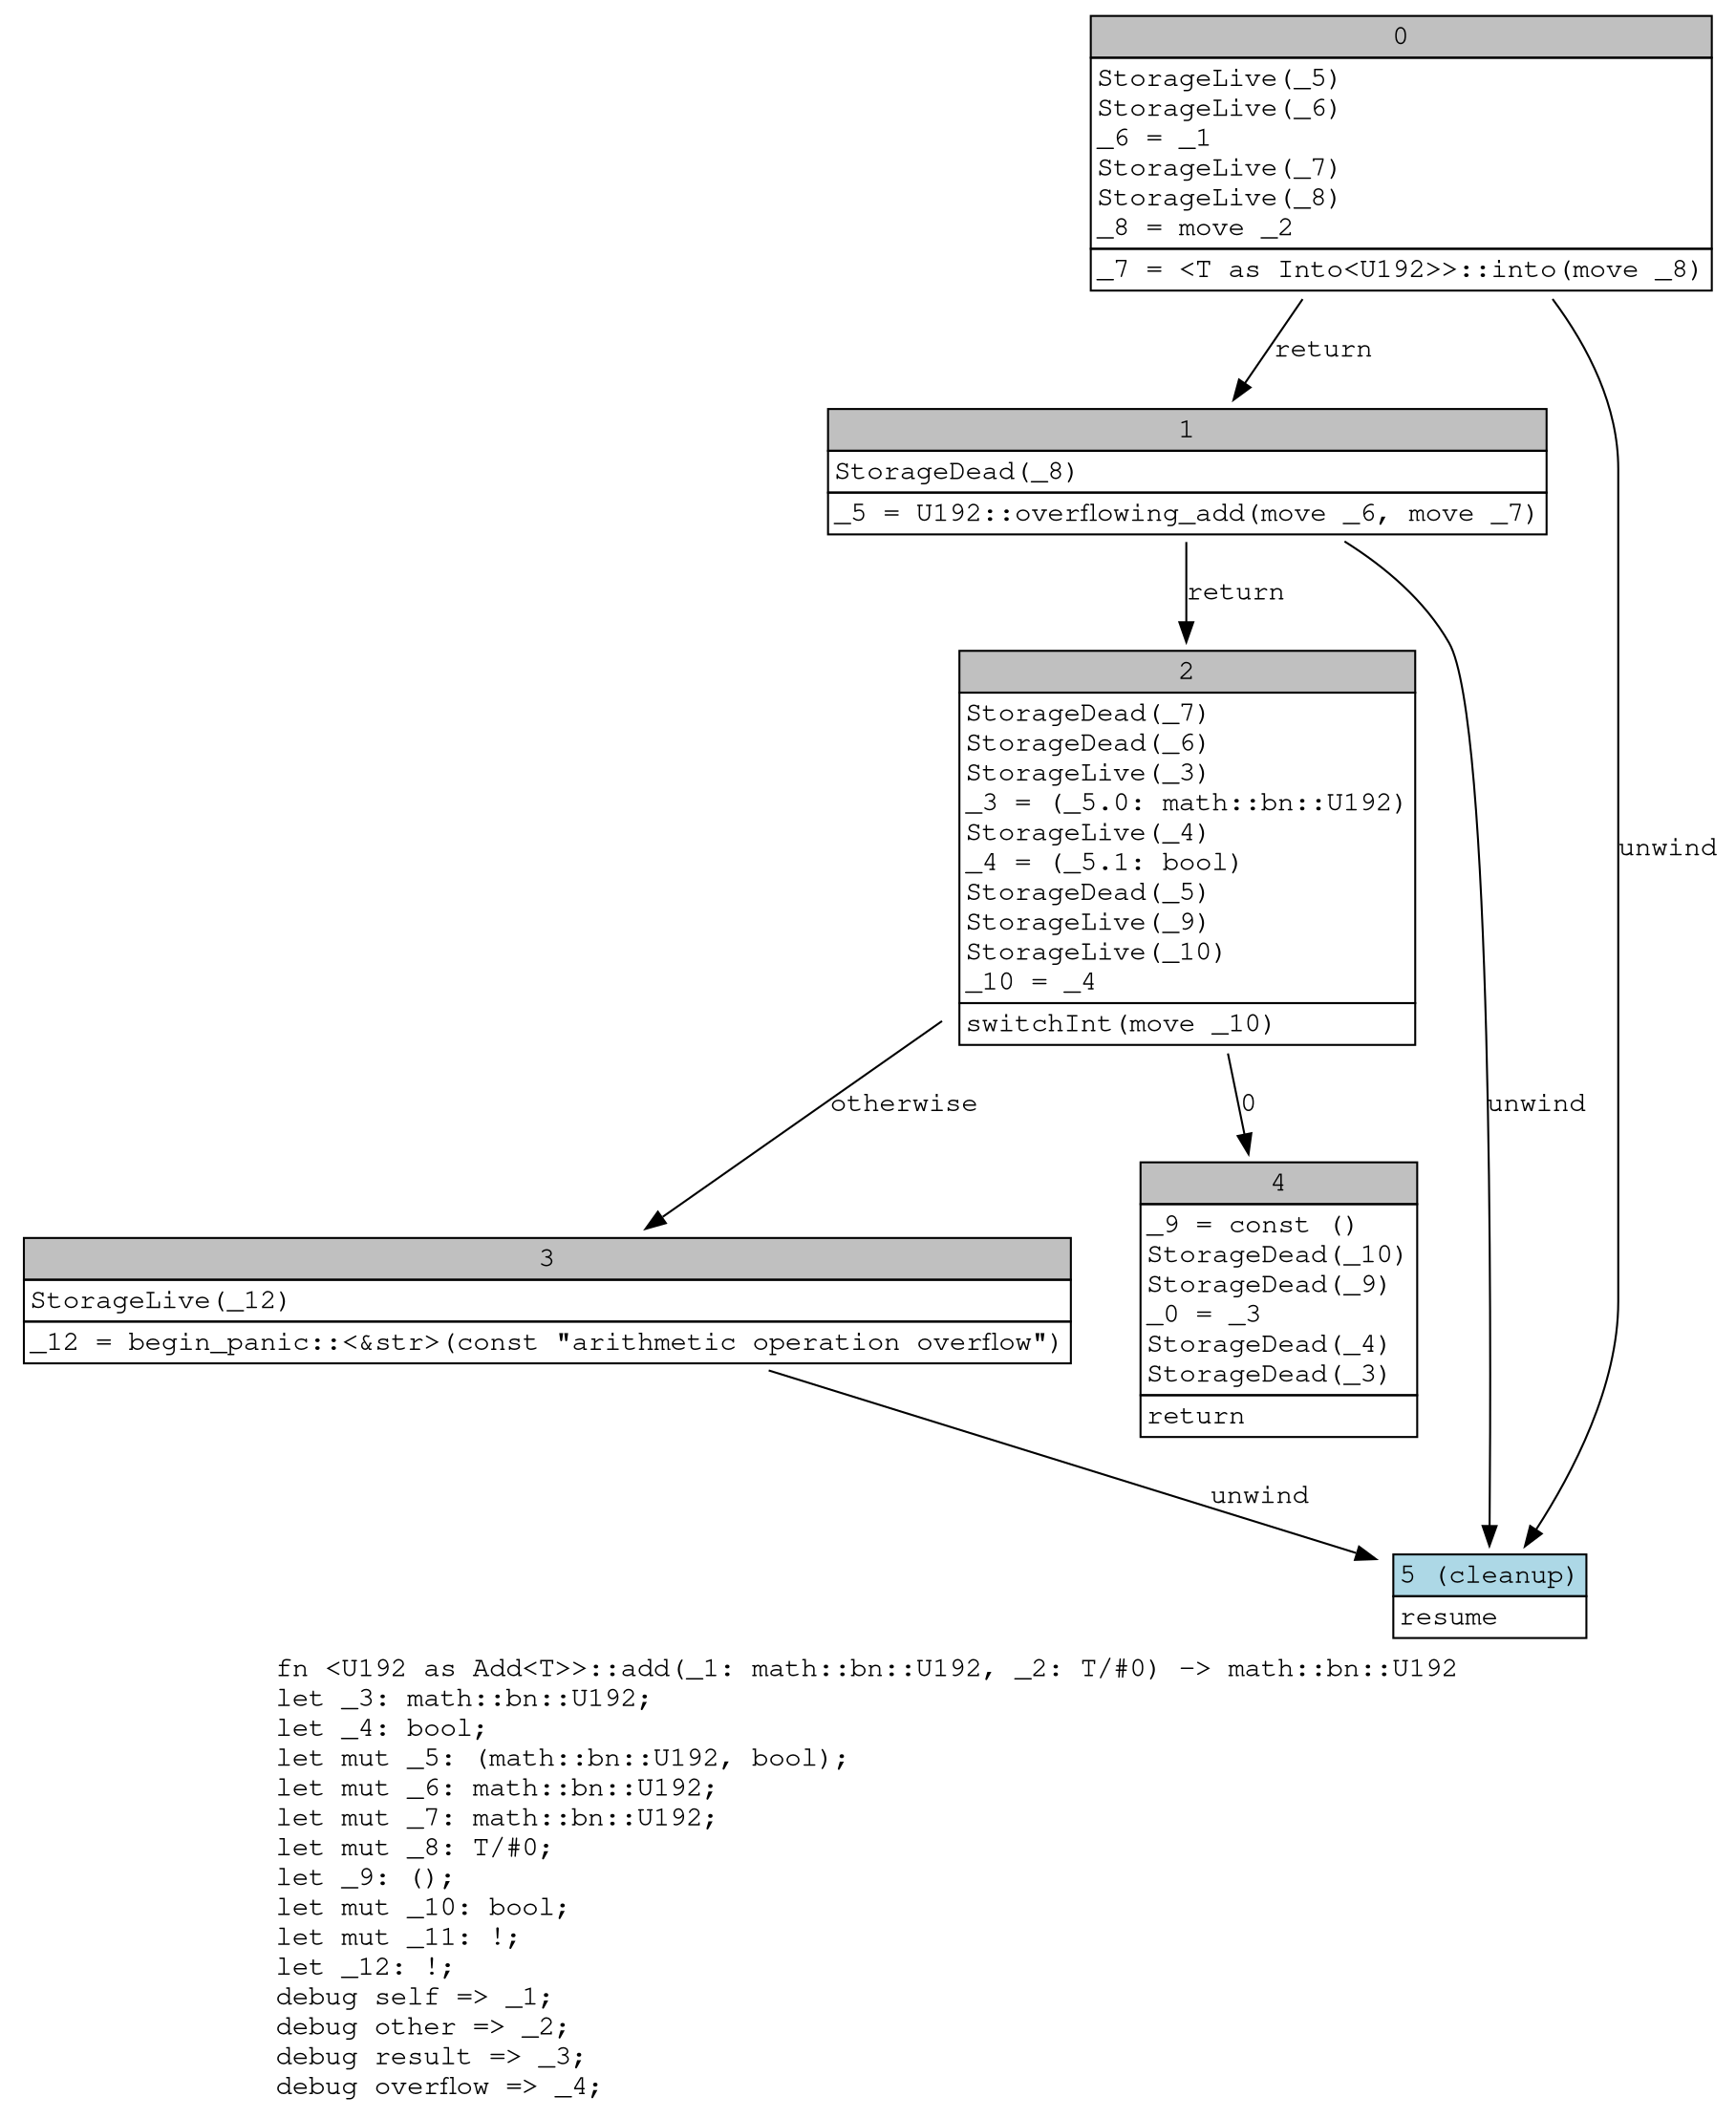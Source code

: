 digraph Mir_0_14580 {
    graph [fontname="Courier, monospace"];
    node [fontname="Courier, monospace"];
    edge [fontname="Courier, monospace"];
    label=<fn &lt;U192 as Add&lt;T&gt;&gt;::add(_1: math::bn::U192, _2: T/#0) -&gt; math::bn::U192<br align="left"/>let _3: math::bn::U192;<br align="left"/>let _4: bool;<br align="left"/>let mut _5: (math::bn::U192, bool);<br align="left"/>let mut _6: math::bn::U192;<br align="left"/>let mut _7: math::bn::U192;<br align="left"/>let mut _8: T/#0;<br align="left"/>let _9: ();<br align="left"/>let mut _10: bool;<br align="left"/>let mut _11: !;<br align="left"/>let _12: !;<br align="left"/>debug self =&gt; _1;<br align="left"/>debug other =&gt; _2;<br align="left"/>debug result =&gt; _3;<br align="left"/>debug overflow =&gt; _4;<br align="left"/>>;
    bb0__0_14580 [shape="none", label=<<table border="0" cellborder="1" cellspacing="0"><tr><td bgcolor="gray" align="center" colspan="1">0</td></tr><tr><td align="left" balign="left">StorageLive(_5)<br/>StorageLive(_6)<br/>_6 = _1<br/>StorageLive(_7)<br/>StorageLive(_8)<br/>_8 = move _2<br/></td></tr><tr><td align="left">_7 = &lt;T as Into&lt;U192&gt;&gt;::into(move _8)</td></tr></table>>];
    bb1__0_14580 [shape="none", label=<<table border="0" cellborder="1" cellspacing="0"><tr><td bgcolor="gray" align="center" colspan="1">1</td></tr><tr><td align="left" balign="left">StorageDead(_8)<br/></td></tr><tr><td align="left">_5 = U192::overflowing_add(move _6, move _7)</td></tr></table>>];
    bb2__0_14580 [shape="none", label=<<table border="0" cellborder="1" cellspacing="0"><tr><td bgcolor="gray" align="center" colspan="1">2</td></tr><tr><td align="left" balign="left">StorageDead(_7)<br/>StorageDead(_6)<br/>StorageLive(_3)<br/>_3 = (_5.0: math::bn::U192)<br/>StorageLive(_4)<br/>_4 = (_5.1: bool)<br/>StorageDead(_5)<br/>StorageLive(_9)<br/>StorageLive(_10)<br/>_10 = _4<br/></td></tr><tr><td align="left">switchInt(move _10)</td></tr></table>>];
    bb3__0_14580 [shape="none", label=<<table border="0" cellborder="1" cellspacing="0"><tr><td bgcolor="gray" align="center" colspan="1">3</td></tr><tr><td align="left" balign="left">StorageLive(_12)<br/></td></tr><tr><td align="left">_12 = begin_panic::&lt;&amp;str&gt;(const &quot;arithmetic operation overflow&quot;)</td></tr></table>>];
    bb4__0_14580 [shape="none", label=<<table border="0" cellborder="1" cellspacing="0"><tr><td bgcolor="gray" align="center" colspan="1">4</td></tr><tr><td align="left" balign="left">_9 = const ()<br/>StorageDead(_10)<br/>StorageDead(_9)<br/>_0 = _3<br/>StorageDead(_4)<br/>StorageDead(_3)<br/></td></tr><tr><td align="left">return</td></tr></table>>];
    bb5__0_14580 [shape="none", label=<<table border="0" cellborder="1" cellspacing="0"><tr><td bgcolor="lightblue" align="center" colspan="1">5 (cleanup)</td></tr><tr><td align="left">resume</td></tr></table>>];
    bb0__0_14580 -> bb1__0_14580 [label="return"];
    bb0__0_14580 -> bb5__0_14580 [label="unwind"];
    bb1__0_14580 -> bb2__0_14580 [label="return"];
    bb1__0_14580 -> bb5__0_14580 [label="unwind"];
    bb2__0_14580 -> bb4__0_14580 [label="0"];
    bb2__0_14580 -> bb3__0_14580 [label="otherwise"];
    bb3__0_14580 -> bb5__0_14580 [label="unwind"];
}
